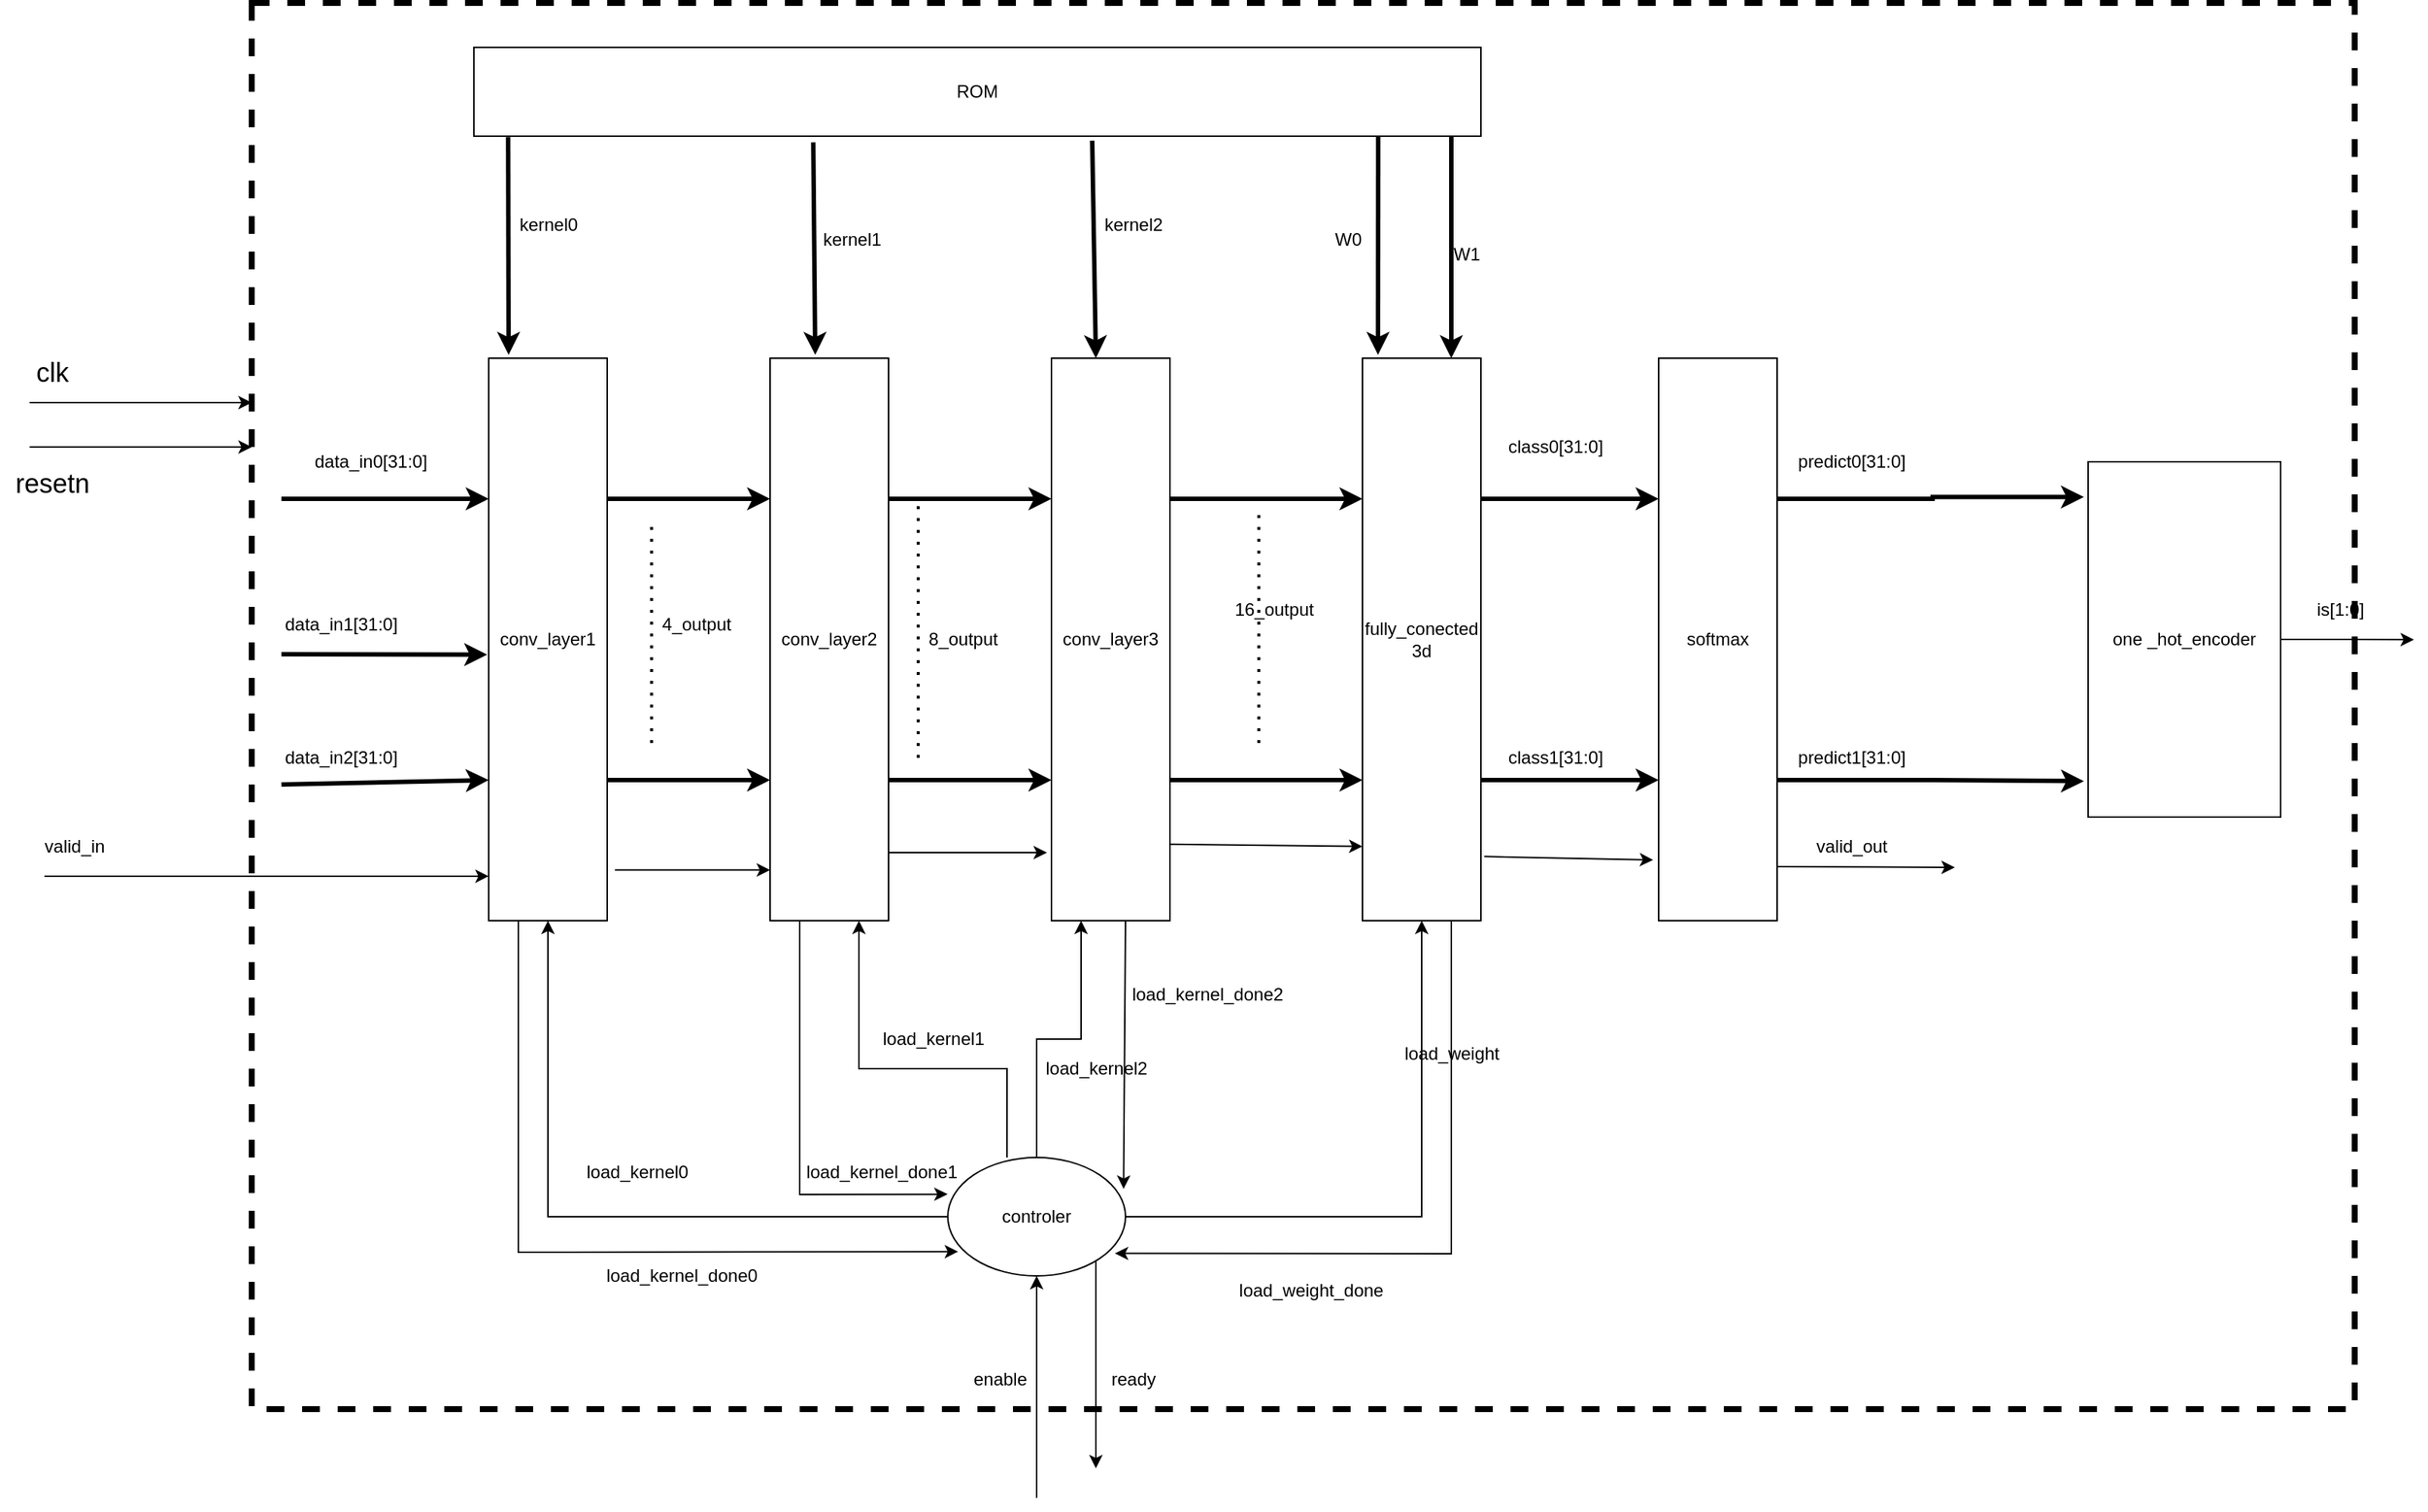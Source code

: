 <mxfile version="20.0.4" type="device"><diagram id="x8Ubc2FlSeIZzytClCii" name="Page-1"><mxGraphModel dx="1952" dy="1718" grid="1" gridSize="10" guides="1" tooltips="1" connect="1" arrows="1" fold="1" page="1" pageScale="1" pageWidth="850" pageHeight="1100" math="0" shadow="0"><root><mxCell id="0"/><mxCell id="1" parent="0"/><mxCell id="5MF6tVDZjJc9jh2dNuh6-18" style="edgeStyle=orthogonalEdgeStyle;rounded=0;orthogonalLoop=1;jettySize=auto;html=1;exitX=0.25;exitY=0;exitDx=0;exitDy=0;entryX=0.25;entryY=1;entryDx=0;entryDy=0;strokeWidth=3;" parent="1" source="5MF6tVDZjJc9jh2dNuh6-1" target="5MF6tVDZjJc9jh2dNuh6-2" edge="1"><mxGeometry relative="1" as="geometry"/></mxCell><mxCell id="5MF6tVDZjJc9jh2dNuh6-20" style="edgeStyle=orthogonalEdgeStyle;rounded=0;orthogonalLoop=1;jettySize=auto;html=1;exitX=0.75;exitY=0;exitDx=0;exitDy=0;entryX=0.75;entryY=1;entryDx=0;entryDy=0;strokeWidth=3;" parent="1" source="5MF6tVDZjJc9jh2dNuh6-1" target="5MF6tVDZjJc9jh2dNuh6-2" edge="1"><mxGeometry relative="1" as="geometry"/></mxCell><mxCell id="5MF6tVDZjJc9jh2dNuh6-1" value="conv_layer1" style="rounded=0;whiteSpace=wrap;html=1;direction=south;" parent="1" vertex="1"><mxGeometry x="70" y="120" width="80" height="380" as="geometry"/></mxCell><mxCell id="5MF6tVDZjJc9jh2dNuh6-24" style="edgeStyle=orthogonalEdgeStyle;rounded=0;orthogonalLoop=1;jettySize=auto;html=1;exitX=0.25;exitY=0;exitDx=0;exitDy=0;entryX=0.25;entryY=1;entryDx=0;entryDy=0;strokeWidth=3;" parent="1" source="5MF6tVDZjJc9jh2dNuh6-2" target="5MF6tVDZjJc9jh2dNuh6-3" edge="1"><mxGeometry relative="1" as="geometry"/></mxCell><mxCell id="5MF6tVDZjJc9jh2dNuh6-26" style="edgeStyle=orthogonalEdgeStyle;rounded=0;orthogonalLoop=1;jettySize=auto;html=1;exitX=0.75;exitY=0;exitDx=0;exitDy=0;entryX=0.75;entryY=1;entryDx=0;entryDy=0;strokeWidth=3;" parent="1" source="5MF6tVDZjJc9jh2dNuh6-2" target="5MF6tVDZjJc9jh2dNuh6-3" edge="1"><mxGeometry relative="1" as="geometry"/></mxCell><mxCell id="5MF6tVDZjJc9jh2dNuh6-2" value="conv_layer2" style="rounded=0;whiteSpace=wrap;html=1;direction=south;" parent="1" vertex="1"><mxGeometry x="260" y="120" width="80" height="380" as="geometry"/></mxCell><mxCell id="5MF6tVDZjJc9jh2dNuh6-16" style="edgeStyle=orthogonalEdgeStyle;rounded=0;orthogonalLoop=1;jettySize=auto;html=1;exitX=0.25;exitY=0;exitDx=0;exitDy=0;entryX=0.25;entryY=1;entryDx=0;entryDy=0;strokeWidth=3;" parent="1" source="5MF6tVDZjJc9jh2dNuh6-3" target="5MF6tVDZjJc9jh2dNuh6-4" edge="1"><mxGeometry relative="1" as="geometry"/></mxCell><mxCell id="5MF6tVDZjJc9jh2dNuh6-17" style="edgeStyle=orthogonalEdgeStyle;rounded=0;orthogonalLoop=1;jettySize=auto;html=1;exitX=0.75;exitY=0;exitDx=0;exitDy=0;entryX=0.75;entryY=1;entryDx=0;entryDy=0;strokeWidth=3;" parent="1" source="5MF6tVDZjJc9jh2dNuh6-3" target="5MF6tVDZjJc9jh2dNuh6-4" edge="1"><mxGeometry relative="1" as="geometry"/></mxCell><mxCell id="5MF6tVDZjJc9jh2dNuh6-3" value="conv_layer3" style="rounded=0;whiteSpace=wrap;html=1;direction=south;" parent="1" vertex="1"><mxGeometry x="450" y="120" width="80" height="380" as="geometry"/></mxCell><mxCell id="5MF6tVDZjJc9jh2dNuh6-7" style="edgeStyle=orthogonalEdgeStyle;rounded=0;orthogonalLoop=1;jettySize=auto;html=1;exitX=0.75;exitY=0;exitDx=0;exitDy=0;entryX=0.75;entryY=1;entryDx=0;entryDy=0;strokeWidth=3;" parent="1" source="5MF6tVDZjJc9jh2dNuh6-4" target="5MF6tVDZjJc9jh2dNuh6-5" edge="1"><mxGeometry relative="1" as="geometry"/></mxCell><mxCell id="5MF6tVDZjJc9jh2dNuh6-8" style="edgeStyle=orthogonalEdgeStyle;rounded=0;orthogonalLoop=1;jettySize=auto;html=1;exitX=0.25;exitY=0;exitDx=0;exitDy=0;entryX=0.25;entryY=1;entryDx=0;entryDy=0;strokeWidth=3;" parent="1" source="5MF6tVDZjJc9jh2dNuh6-4" target="5MF6tVDZjJc9jh2dNuh6-5" edge="1"><mxGeometry relative="1" as="geometry"/></mxCell><mxCell id="5MF6tVDZjJc9jh2dNuh6-4" value="fully_conected&lt;br&gt;3d" style="rounded=0;whiteSpace=wrap;html=1;direction=south;" parent="1" vertex="1"><mxGeometry x="660" y="120" width="80" height="380" as="geometry"/></mxCell><mxCell id="5MF6tVDZjJc9jh2dNuh6-11" style="edgeStyle=orthogonalEdgeStyle;rounded=0;orthogonalLoop=1;jettySize=auto;html=1;exitX=0.25;exitY=0;exitDx=0;exitDy=0;strokeWidth=3;entryX=0.099;entryY=1.022;entryDx=0;entryDy=0;entryPerimeter=0;" parent="1" source="5MF6tVDZjJc9jh2dNuh6-5" target="3435bNq-RS6Izsvsn6pT-1" edge="1"><mxGeometry relative="1" as="geometry"><mxPoint x="1050" y="215" as="targetPoint"/></mxGeometry></mxCell><mxCell id="5MF6tVDZjJc9jh2dNuh6-12" style="edgeStyle=orthogonalEdgeStyle;rounded=0;orthogonalLoop=1;jettySize=auto;html=1;exitX=0.75;exitY=0;exitDx=0;exitDy=0;strokeWidth=3;entryX=0.899;entryY=1.022;entryDx=0;entryDy=0;entryPerimeter=0;" parent="1" source="5MF6tVDZjJc9jh2dNuh6-5" target="3435bNq-RS6Izsvsn6pT-1" edge="1"><mxGeometry relative="1" as="geometry"><mxPoint x="1060" y="405" as="targetPoint"/></mxGeometry></mxCell><mxCell id="5MF6tVDZjJc9jh2dNuh6-5" value="softmax" style="rounded=0;whiteSpace=wrap;html=1;direction=south;" parent="1" vertex="1"><mxGeometry x="860" y="120" width="80" height="380" as="geometry"/></mxCell><mxCell id="5MF6tVDZjJc9jh2dNuh6-9" value="class0[31:0]" style="text;html=1;align=center;verticalAlign=middle;resizable=0;points=[];autosize=1;strokeColor=none;fillColor=none;" parent="1" vertex="1"><mxGeometry x="750" y="170" width="80" height="20" as="geometry"/></mxCell><mxCell id="5MF6tVDZjJc9jh2dNuh6-10" value="class1[31:0]" style="text;html=1;align=center;verticalAlign=middle;resizable=0;points=[];autosize=1;strokeColor=none;fillColor=none;" parent="1" vertex="1"><mxGeometry x="750" y="380" width="80" height="20" as="geometry"/></mxCell><mxCell id="5MF6tVDZjJc9jh2dNuh6-13" value="predict0[31:0]" style="text;html=1;align=center;verticalAlign=middle;resizable=0;points=[];autosize=1;strokeColor=none;fillColor=none;" parent="1" vertex="1"><mxGeometry x="945" y="180" width="90" height="20" as="geometry"/></mxCell><mxCell id="5MF6tVDZjJc9jh2dNuh6-14" value="predict1[31:0]" style="text;html=1;align=center;verticalAlign=middle;resizable=0;points=[];autosize=1;strokeColor=none;fillColor=none;" parent="1" vertex="1"><mxGeometry x="945" y="380" width="90" height="20" as="geometry"/></mxCell><mxCell id="5MF6tVDZjJc9jh2dNuh6-28" value="" style="endArrow=none;dashed=1;html=1;dashPattern=1 3;strokeWidth=2;rounded=0;" parent="1" edge="1"><mxGeometry width="50" height="50" relative="1" as="geometry"><mxPoint x="590" y="380" as="sourcePoint"/><mxPoint x="590" y="220" as="targetPoint"/></mxGeometry></mxCell><mxCell id="5MF6tVDZjJc9jh2dNuh6-29" value="16_output" style="text;html=1;align=center;verticalAlign=middle;resizable=0;points=[];autosize=1;strokeColor=none;fillColor=none;" parent="1" vertex="1"><mxGeometry x="565" y="280" width="70" height="20" as="geometry"/></mxCell><mxCell id="5MF6tVDZjJc9jh2dNuh6-30" value="" style="endArrow=none;dashed=1;html=1;dashPattern=1 3;strokeWidth=2;rounded=0;" parent="1" edge="1"><mxGeometry width="50" height="50" relative="1" as="geometry"><mxPoint x="360" y="390" as="sourcePoint"/><mxPoint x="360" y="220" as="targetPoint"/></mxGeometry></mxCell><mxCell id="5MF6tVDZjJc9jh2dNuh6-31" value="8_output" style="text;html=1;align=center;verticalAlign=middle;resizable=0;points=[];autosize=1;strokeColor=none;fillColor=none;" parent="1" vertex="1"><mxGeometry x="360" y="300" width="60" height="20" as="geometry"/></mxCell><mxCell id="5MF6tVDZjJc9jh2dNuh6-32" value="" style="endArrow=none;dashed=1;html=1;dashPattern=1 3;strokeWidth=2;rounded=0;" parent="1" edge="1"><mxGeometry width="50" height="50" relative="1" as="geometry"><mxPoint x="180" y="380" as="sourcePoint"/><mxPoint x="180" y="230" as="targetPoint"/></mxGeometry></mxCell><mxCell id="5MF6tVDZjJc9jh2dNuh6-33" value="4_output" style="text;html=1;align=center;verticalAlign=middle;resizable=0;points=[];autosize=1;strokeColor=none;fillColor=none;" parent="1" vertex="1"><mxGeometry x="180" y="290" width="60" height="20" as="geometry"/></mxCell><mxCell id="5MF6tVDZjJc9jh2dNuh6-34" value="" style="endArrow=classic;html=1;rounded=0;strokeWidth=3;entryX=0.25;entryY=1;entryDx=0;entryDy=0;" parent="1" target="5MF6tVDZjJc9jh2dNuh6-1" edge="1"><mxGeometry width="50" height="50" relative="1" as="geometry"><mxPoint x="-70" y="215" as="sourcePoint"/><mxPoint x="50" y="240" as="targetPoint"/></mxGeometry></mxCell><mxCell id="5MF6tVDZjJc9jh2dNuh6-35" value="" style="endArrow=classic;html=1;rounded=0;strokeWidth=3;entryX=0.527;entryY=1.013;entryDx=0;entryDy=0;entryPerimeter=0;" parent="1" target="5MF6tVDZjJc9jh2dNuh6-1" edge="1"><mxGeometry width="50" height="50" relative="1" as="geometry"><mxPoint x="-70" y="320" as="sourcePoint"/><mxPoint x="40" y="260" as="targetPoint"/></mxGeometry></mxCell><mxCell id="5MF6tVDZjJc9jh2dNuh6-36" value="" style="endArrow=classic;html=1;rounded=0;strokeWidth=3;entryX=0.75;entryY=1;entryDx=0;entryDy=0;" parent="1" target="5MF6tVDZjJc9jh2dNuh6-1" edge="1"><mxGeometry width="50" height="50" relative="1" as="geometry"><mxPoint x="-70" y="408" as="sourcePoint"/><mxPoint x="40" y="260" as="targetPoint"/></mxGeometry></mxCell><mxCell id="5MF6tVDZjJc9jh2dNuh6-37" value="data_in0[31:0]" style="text;html=1;align=center;verticalAlign=middle;resizable=0;points=[];autosize=1;strokeColor=none;fillColor=none;" parent="1" vertex="1"><mxGeometry x="-55" y="180" width="90" height="20" as="geometry"/></mxCell><mxCell id="5MF6tVDZjJc9jh2dNuh6-38" value="data_in1[31:0]" style="text;html=1;align=center;verticalAlign=middle;resizable=0;points=[];autosize=1;strokeColor=none;fillColor=none;" parent="1" vertex="1"><mxGeometry x="-75" y="290" width="90" height="20" as="geometry"/></mxCell><mxCell id="5MF6tVDZjJc9jh2dNuh6-39" value="data_in2[31:0]" style="text;html=1;align=center;verticalAlign=middle;resizable=0;points=[];autosize=1;strokeColor=none;fillColor=none;" parent="1" vertex="1"><mxGeometry x="-75" y="380" width="90" height="20" as="geometry"/></mxCell><mxCell id="5MF6tVDZjJc9jh2dNuh6-40" value="ROM" style="rounded=0;whiteSpace=wrap;html=1;" parent="1" vertex="1"><mxGeometry x="60" y="-90" width="680" height="60" as="geometry"/></mxCell><mxCell id="5MF6tVDZjJc9jh2dNuh6-42" value="" style="endArrow=classic;html=1;rounded=0;strokeWidth=3;exitX=0.034;exitY=1.011;exitDx=0;exitDy=0;exitPerimeter=0;entryX=-0.006;entryY=0.832;entryDx=0;entryDy=0;entryPerimeter=0;" parent="1" source="5MF6tVDZjJc9jh2dNuh6-40" target="5MF6tVDZjJc9jh2dNuh6-1" edge="1"><mxGeometry width="50" height="50" relative="1" as="geometry"><mxPoint x="490" y="160" as="sourcePoint"/><mxPoint x="83" y="110" as="targetPoint"/></mxGeometry></mxCell><mxCell id="5MF6tVDZjJc9jh2dNuh6-43" value="" style="endArrow=classic;html=1;rounded=0;strokeWidth=3;exitX=0.337;exitY=1.07;exitDx=0;exitDy=0;exitPerimeter=0;entryX=-0.006;entryY=0.619;entryDx=0;entryDy=0;entryPerimeter=0;" parent="1" source="5MF6tVDZjJc9jh2dNuh6-40" target="5MF6tVDZjJc9jh2dNuh6-2" edge="1"><mxGeometry width="50" height="50" relative="1" as="geometry"><mxPoint x="490" y="160" as="sourcePoint"/><mxPoint x="540" y="110" as="targetPoint"/></mxGeometry></mxCell><mxCell id="5MF6tVDZjJc9jh2dNuh6-44" value="" style="endArrow=classic;html=1;rounded=0;strokeWidth=3;exitX=0.614;exitY=1.05;exitDx=0;exitDy=0;exitPerimeter=0;entryX=0;entryY=0.625;entryDx=0;entryDy=0;entryPerimeter=0;" parent="1" source="5MF6tVDZjJc9jh2dNuh6-40" target="5MF6tVDZjJc9jh2dNuh6-3" edge="1"><mxGeometry width="50" height="50" relative="1" as="geometry"><mxPoint x="490" y="160" as="sourcePoint"/><mxPoint x="540" y="110" as="targetPoint"/></mxGeometry></mxCell><mxCell id="5MF6tVDZjJc9jh2dNuh6-45" value="" style="endArrow=classic;html=1;rounded=0;strokeWidth=3;exitX=0.898;exitY=1;exitDx=0;exitDy=0;exitPerimeter=0;entryX=-0.006;entryY=0.869;entryDx=0;entryDy=0;entryPerimeter=0;" parent="1" source="5MF6tVDZjJc9jh2dNuh6-40" target="5MF6tVDZjJc9jh2dNuh6-4" edge="1"><mxGeometry width="50" height="50" relative="1" as="geometry"><mxPoint x="490" y="160" as="sourcePoint"/><mxPoint x="540" y="110" as="targetPoint"/></mxGeometry></mxCell><mxCell id="5MF6tVDZjJc9jh2dNuh6-46" value="" style="endArrow=classic;html=1;rounded=0;strokeWidth=3;entryX=0;entryY=0.25;entryDx=0;entryDy=0;" parent="1" target="5MF6tVDZjJc9jh2dNuh6-4" edge="1"><mxGeometry width="50" height="50" relative="1" as="geometry"><mxPoint x="720" y="-30" as="sourcePoint"/><mxPoint x="540" y="110" as="targetPoint"/></mxGeometry></mxCell><mxCell id="5MF6tVDZjJc9jh2dNuh6-47" value="W0" style="text;html=1;align=center;verticalAlign=middle;resizable=0;points=[];autosize=1;strokeColor=none;fillColor=none;" parent="1" vertex="1"><mxGeometry x="635" y="30" width="30" height="20" as="geometry"/></mxCell><mxCell id="5MF6tVDZjJc9jh2dNuh6-48" value="W1" style="text;html=1;align=center;verticalAlign=middle;resizable=0;points=[];autosize=1;strokeColor=none;fillColor=none;" parent="1" vertex="1"><mxGeometry x="715" y="40" width="30" height="20" as="geometry"/></mxCell><mxCell id="5MF6tVDZjJc9jh2dNuh6-49" value="kernel0" style="text;html=1;align=center;verticalAlign=middle;resizable=0;points=[];autosize=1;strokeColor=none;fillColor=none;" parent="1" vertex="1"><mxGeometry x="85" y="20" width="50" height="20" as="geometry"/></mxCell><mxCell id="5MF6tVDZjJc9jh2dNuh6-50" value="kernel1" style="text;html=1;align=center;verticalAlign=middle;resizable=0;points=[];autosize=1;strokeColor=none;fillColor=none;" parent="1" vertex="1"><mxGeometry x="290" y="30" width="50" height="20" as="geometry"/></mxCell><mxCell id="5MF6tVDZjJc9jh2dNuh6-51" value="kernel2" style="text;html=1;align=center;verticalAlign=middle;resizable=0;points=[];autosize=1;strokeColor=none;fillColor=none;" parent="1" vertex="1"><mxGeometry x="480" y="20" width="50" height="20" as="geometry"/></mxCell><mxCell id="5MF6tVDZjJc9jh2dNuh6-53" style="edgeStyle=orthogonalEdgeStyle;rounded=0;orthogonalLoop=1;jettySize=auto;html=1;exitX=0.5;exitY=0;exitDx=0;exitDy=0;entryX=1;entryY=0.75;entryDx=0;entryDy=0;strokeWidth=1;" parent="1" source="5MF6tVDZjJc9jh2dNuh6-52" target="5MF6tVDZjJc9jh2dNuh6-3" edge="1"><mxGeometry relative="1" as="geometry"/></mxCell><mxCell id="5MF6tVDZjJc9jh2dNuh6-52" value="controler" style="ellipse;whiteSpace=wrap;html=1;" parent="1" vertex="1"><mxGeometry x="380" y="660" width="120" height="80" as="geometry"/></mxCell><mxCell id="5MF6tVDZjJc9jh2dNuh6-55" value="" style="endArrow=classic;html=1;rounded=0;strokeWidth=1;exitX=0.333;exitY=0;exitDx=0;exitDy=0;exitPerimeter=0;entryX=1;entryY=0.25;entryDx=0;entryDy=0;" parent="1" source="5MF6tVDZjJc9jh2dNuh6-52" target="5MF6tVDZjJc9jh2dNuh6-2" edge="1"><mxGeometry width="50" height="50" relative="1" as="geometry"><mxPoint x="290" y="580" as="sourcePoint"/><mxPoint x="310" y="510" as="targetPoint"/><Array as="points"><mxPoint x="420" y="600"/><mxPoint x="320" y="600"/></Array></mxGeometry></mxCell><mxCell id="5MF6tVDZjJc9jh2dNuh6-57" value="" style="endArrow=classic;html=1;rounded=0;strokeWidth=1;entryX=1;entryY=0.5;entryDx=0;entryDy=0;exitX=0;exitY=0.5;exitDx=0;exitDy=0;" parent="1" source="5MF6tVDZjJc9jh2dNuh6-52" target="5MF6tVDZjJc9jh2dNuh6-1" edge="1"><mxGeometry width="50" height="50" relative="1" as="geometry"><mxPoint x="490" y="390" as="sourcePoint"/><mxPoint x="540" y="340" as="targetPoint"/><Array as="points"><mxPoint x="110" y="700"/></Array></mxGeometry></mxCell><mxCell id="5MF6tVDZjJc9jh2dNuh6-59" value="load_kernel0" style="text;html=1;align=center;verticalAlign=middle;resizable=0;points=[];autosize=1;strokeColor=none;fillColor=none;" parent="1" vertex="1"><mxGeometry x="130" y="660" width="80" height="20" as="geometry"/></mxCell><mxCell id="5MF6tVDZjJc9jh2dNuh6-60" value="load_kernel1" style="text;html=1;align=center;verticalAlign=middle;resizable=0;points=[];autosize=1;strokeColor=none;fillColor=none;" parent="1" vertex="1"><mxGeometry x="330" y="570" width="80" height="20" as="geometry"/></mxCell><mxCell id="5MF6tVDZjJc9jh2dNuh6-61" value="load_kernel2" style="text;html=1;align=center;verticalAlign=middle;resizable=0;points=[];autosize=1;strokeColor=none;fillColor=none;" parent="1" vertex="1"><mxGeometry x="440" y="590" width="80" height="20" as="geometry"/></mxCell><mxCell id="5MF6tVDZjJc9jh2dNuh6-62" value="" style="endArrow=classic;html=1;rounded=0;strokeWidth=1;entryX=1;entryY=0.5;entryDx=0;entryDy=0;exitX=1;exitY=0.5;exitDx=0;exitDy=0;" parent="1" source="5MF6tVDZjJc9jh2dNuh6-52" target="5MF6tVDZjJc9jh2dNuh6-4" edge="1"><mxGeometry width="50" height="50" relative="1" as="geometry"><mxPoint x="490" y="510" as="sourcePoint"/><mxPoint x="540" y="460" as="targetPoint"/><Array as="points"><mxPoint x="700" y="700"/></Array></mxGeometry></mxCell><mxCell id="5MF6tVDZjJc9jh2dNuh6-63" value="load_weight" style="text;html=1;align=center;verticalAlign=middle;resizable=0;points=[];autosize=1;strokeColor=none;fillColor=none;" parent="1" vertex="1"><mxGeometry x="680" y="580" width="80" height="20" as="geometry"/></mxCell><mxCell id="5MF6tVDZjJc9jh2dNuh6-64" value="" style="endArrow=classic;html=1;rounded=0;strokeWidth=1;exitX=1;exitY=0.25;exitDx=0;exitDy=0;entryX=0.94;entryY=0.81;entryDx=0;entryDy=0;entryPerimeter=0;" parent="1" source="5MF6tVDZjJc9jh2dNuh6-4" target="5MF6tVDZjJc9jh2dNuh6-52" edge="1"><mxGeometry width="50" height="50" relative="1" as="geometry"><mxPoint x="490" y="510" as="sourcePoint"/><mxPoint x="540" y="460" as="targetPoint"/><Array as="points"><mxPoint x="720" y="725"/></Array></mxGeometry></mxCell><mxCell id="5MF6tVDZjJc9jh2dNuh6-65" value="load_weight_done" style="text;html=1;align=center;verticalAlign=middle;resizable=0;points=[];autosize=1;strokeColor=none;fillColor=none;" parent="1" vertex="1"><mxGeometry x="570" y="740" width="110" height="20" as="geometry"/></mxCell><mxCell id="5MF6tVDZjJc9jh2dNuh6-66" value="" style="endArrow=classic;html=1;rounded=0;strokeWidth=1;exitX=1;exitY=0.75;exitDx=0;exitDy=0;entryX=0.058;entryY=0.795;entryDx=0;entryDy=0;entryPerimeter=0;" parent="1" source="5MF6tVDZjJc9jh2dNuh6-1" target="5MF6tVDZjJc9jh2dNuh6-52" edge="1"><mxGeometry width="50" height="50" relative="1" as="geometry"><mxPoint x="490" y="510" as="sourcePoint"/><mxPoint x="540" y="460" as="targetPoint"/><Array as="points"><mxPoint x="90" y="724"/></Array></mxGeometry></mxCell><mxCell id="5MF6tVDZjJc9jh2dNuh6-69" value="load_kernel_done0" style="text;html=1;align=center;verticalAlign=middle;resizable=0;points=[];autosize=1;strokeColor=none;fillColor=none;" parent="1" vertex="1"><mxGeometry x="140" y="730" width="120" height="20" as="geometry"/></mxCell><mxCell id="5MF6tVDZjJc9jh2dNuh6-71" value="" style="endArrow=classic;html=1;rounded=0;strokeWidth=1;exitX=1;exitY=0.75;exitDx=0;exitDy=0;entryX=-0.001;entryY=0.31;entryDx=0;entryDy=0;entryPerimeter=0;" parent="1" source="5MF6tVDZjJc9jh2dNuh6-2" target="5MF6tVDZjJc9jh2dNuh6-52" edge="1"><mxGeometry width="50" height="50" relative="1" as="geometry"><mxPoint x="490" y="510" as="sourcePoint"/><mxPoint x="540" y="460" as="targetPoint"/><Array as="points"><mxPoint x="280" y="685"/></Array></mxGeometry></mxCell><mxCell id="5MF6tVDZjJc9jh2dNuh6-72" value="load_kernel_done1" style="text;html=1;align=center;verticalAlign=middle;resizable=0;points=[];autosize=1;strokeColor=none;fillColor=none;" parent="1" vertex="1"><mxGeometry x="275" y="660" width="120" height="20" as="geometry"/></mxCell><mxCell id="5MF6tVDZjJc9jh2dNuh6-73" value="" style="endArrow=classic;html=1;rounded=0;strokeWidth=1;entryX=0.989;entryY=0.265;entryDx=0;entryDy=0;entryPerimeter=0;" parent="1" target="5MF6tVDZjJc9jh2dNuh6-52" edge="1"><mxGeometry width="50" height="50" relative="1" as="geometry"><mxPoint x="500" y="500" as="sourcePoint"/><mxPoint x="540" y="460" as="targetPoint"/></mxGeometry></mxCell><mxCell id="5MF6tVDZjJc9jh2dNuh6-74" value="load_kernel_done2" style="text;html=1;align=center;verticalAlign=middle;resizable=0;points=[];autosize=1;strokeColor=none;fillColor=none;" parent="1" vertex="1"><mxGeometry x="495" y="540" width="120" height="20" as="geometry"/></mxCell><mxCell id="5MF6tVDZjJc9jh2dNuh6-76" value="" style="endArrow=classic;html=1;rounded=0;strokeWidth=1;entryX=0.921;entryY=1;entryDx=0;entryDy=0;entryPerimeter=0;" parent="1" target="5MF6tVDZjJc9jh2dNuh6-1" edge="1"><mxGeometry width="50" height="50" relative="1" as="geometry"><mxPoint x="-230" y="470" as="sourcePoint"/><mxPoint x="40" y="340" as="targetPoint"/></mxGeometry></mxCell><mxCell id="5MF6tVDZjJc9jh2dNuh6-77" value="valid_in" style="text;html=1;align=center;verticalAlign=middle;resizable=0;points=[];autosize=1;strokeColor=none;fillColor=none;" parent="1" vertex="1"><mxGeometry x="-240" y="440" width="60" height="20" as="geometry"/></mxCell><mxCell id="5MF6tVDZjJc9jh2dNuh6-78" value="" style="endArrow=classic;html=1;rounded=0;strokeWidth=1;exitX=0.91;exitY=-0.065;exitDx=0;exitDy=0;exitPerimeter=0;entryX=0.91;entryY=1;entryDx=0;entryDy=0;entryPerimeter=0;" parent="1" source="5MF6tVDZjJc9jh2dNuh6-1" target="5MF6tVDZjJc9jh2dNuh6-2" edge="1"><mxGeometry width="50" height="50" relative="1" as="geometry"><mxPoint x="330" y="390" as="sourcePoint"/><mxPoint x="380" y="340" as="targetPoint"/></mxGeometry></mxCell><mxCell id="5MF6tVDZjJc9jh2dNuh6-79" value="" style="endArrow=classic;html=1;rounded=0;strokeWidth=1;entryX=0.879;entryY=1.038;entryDx=0;entryDy=0;entryPerimeter=0;" parent="1" target="5MF6tVDZjJc9jh2dNuh6-3" edge="1"><mxGeometry width="50" height="50" relative="1" as="geometry"><mxPoint x="340" y="454" as="sourcePoint"/><mxPoint x="380" y="340" as="targetPoint"/></mxGeometry></mxCell><mxCell id="5MF6tVDZjJc9jh2dNuh6-80" value="" style="endArrow=classic;html=1;rounded=0;strokeWidth=1;entryX=0.868;entryY=1;entryDx=0;entryDy=0;entryPerimeter=0;exitX=0.864;exitY=-0.006;exitDx=0;exitDy=0;exitPerimeter=0;" parent="1" source="5MF6tVDZjJc9jh2dNuh6-3" target="5MF6tVDZjJc9jh2dNuh6-4" edge="1"><mxGeometry width="50" height="50" relative="1" as="geometry"><mxPoint x="330" y="390" as="sourcePoint"/><mxPoint x="380" y="340" as="targetPoint"/></mxGeometry></mxCell><mxCell id="5MF6tVDZjJc9jh2dNuh6-81" value="" style="endArrow=classic;html=1;rounded=0;strokeWidth=1;exitX=0.886;exitY=-0.028;exitDx=0;exitDy=0;exitPerimeter=0;entryX=0.892;entryY=1.046;entryDx=0;entryDy=0;entryPerimeter=0;" parent="1" source="5MF6tVDZjJc9jh2dNuh6-4" target="5MF6tVDZjJc9jh2dNuh6-5" edge="1"><mxGeometry width="50" height="50" relative="1" as="geometry"><mxPoint x="330" y="390" as="sourcePoint"/><mxPoint x="380" y="340" as="targetPoint"/></mxGeometry></mxCell><mxCell id="5MF6tVDZjJc9jh2dNuh6-82" value="" style="endArrow=classic;html=1;rounded=0;strokeWidth=1;exitX=0.904;exitY=0.001;exitDx=0;exitDy=0;exitPerimeter=0;" parent="1" source="5MF6tVDZjJc9jh2dNuh6-5" edge="1"><mxGeometry width="50" height="50" relative="1" as="geometry"><mxPoint x="330" y="390" as="sourcePoint"/><mxPoint x="1060" y="464" as="targetPoint"/></mxGeometry></mxCell><mxCell id="5MF6tVDZjJc9jh2dNuh6-83" value="valid_out" style="text;html=1;align=center;verticalAlign=middle;resizable=0;points=[];autosize=1;strokeColor=none;fillColor=none;" parent="1" vertex="1"><mxGeometry x="960" y="440" width="60" height="20" as="geometry"/></mxCell><mxCell id="3435bNq-RS6Izsvsn6pT-2" style="edgeStyle=orthogonalEdgeStyle;rounded=0;orthogonalLoop=1;jettySize=auto;html=1;exitX=0.5;exitY=0;exitDx=0;exitDy=0;" parent="1" source="3435bNq-RS6Izsvsn6pT-1" edge="1"><mxGeometry relative="1" as="geometry"><mxPoint x="1370" y="310.148" as="targetPoint"/></mxGeometry></mxCell><mxCell id="3435bNq-RS6Izsvsn6pT-1" value="one _hot_encoder" style="rounded=0;whiteSpace=wrap;html=1;direction=south;" parent="1" vertex="1"><mxGeometry x="1150" y="190" width="130" height="240" as="geometry"/></mxCell><mxCell id="3435bNq-RS6Izsvsn6pT-3" value="is[1:0]" style="text;html=1;align=center;verticalAlign=middle;resizable=0;points=[];autosize=1;strokeColor=none;fillColor=none;" parent="1" vertex="1"><mxGeometry x="1295" y="280" width="50" height="20" as="geometry"/></mxCell><mxCell id="3435bNq-RS6Izsvsn6pT-4" value="" style="endArrow=classic;html=1;rounded=0;entryX=0.5;entryY=1;entryDx=0;entryDy=0;" parent="1" target="5MF6tVDZjJc9jh2dNuh6-52" edge="1"><mxGeometry width="50" height="50" relative="1" as="geometry"><mxPoint x="440" y="890" as="sourcePoint"/><mxPoint x="590" y="650" as="targetPoint"/></mxGeometry></mxCell><mxCell id="3435bNq-RS6Izsvsn6pT-5" value="enable" style="text;html=1;align=center;verticalAlign=middle;resizable=0;points=[];autosize=1;strokeColor=none;fillColor=none;" parent="1" vertex="1"><mxGeometry x="390" y="800" width="50" height="20" as="geometry"/></mxCell><mxCell id="3435bNq-RS6Izsvsn6pT-6" value="" style="endArrow=classic;html=1;rounded=0;" parent="1" edge="1"><mxGeometry width="50" height="50" relative="1" as="geometry"><mxPoint x="480" y="730" as="sourcePoint"/><mxPoint x="480" y="870" as="targetPoint"/></mxGeometry></mxCell><mxCell id="3435bNq-RS6Izsvsn6pT-7" value="ready" style="text;html=1;align=center;verticalAlign=middle;resizable=0;points=[];autosize=1;strokeColor=none;fillColor=none;" parent="1" vertex="1"><mxGeometry x="480" y="800" width="50" height="20" as="geometry"/></mxCell><mxCell id="o-a_jcvKSHBGwrbv4xvO-1" value="" style="rounded=0;whiteSpace=wrap;html=1;fillColor=none;strokeWidth=4;dashed=1;" parent="1" vertex="1"><mxGeometry x="-90" y="-120" width="1420" height="950" as="geometry"/></mxCell><mxCell id="o-a_jcvKSHBGwrbv4xvO-2" value="" style="endArrow=classic;html=1;rounded=0;" parent="1" edge="1"><mxGeometry width="50" height="50" relative="1" as="geometry"><mxPoint x="-240" y="150" as="sourcePoint"/><mxPoint x="-90" y="150" as="targetPoint"/></mxGeometry></mxCell><mxCell id="o-a_jcvKSHBGwrbv4xvO-3" value="&lt;font style=&quot;font-size: 18px;&quot;&gt;clk&lt;/font&gt;" style="text;html=1;align=center;verticalAlign=middle;resizable=0;points=[];autosize=1;strokeColor=none;fillColor=none;strokeWidth=1;" parent="1" vertex="1"><mxGeometry x="-245" y="120" width="40" height="20" as="geometry"/></mxCell><mxCell id="o-a_jcvKSHBGwrbv4xvO-4" value="" style="endArrow=classic;html=1;rounded=0;" parent="1" edge="1"><mxGeometry width="50" height="50" relative="1" as="geometry"><mxPoint x="-240" y="180" as="sourcePoint"/><mxPoint x="-90" y="180" as="targetPoint"/></mxGeometry></mxCell><mxCell id="o-a_jcvKSHBGwrbv4xvO-5" value="resetn" style="text;html=1;align=center;verticalAlign=middle;resizable=0;points=[];autosize=1;strokeColor=none;fillColor=none;fontSize=18;" parent="1" vertex="1"><mxGeometry x="-260" y="190" width="70" height="30" as="geometry"/></mxCell></root></mxGraphModel></diagram></mxfile>